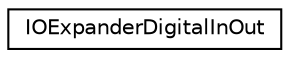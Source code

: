 digraph "Graphical Class Hierarchy"
{
  edge [fontname="Helvetica",fontsize="10",labelfontname="Helvetica",labelfontsize="10"];
  node [fontname="Helvetica",fontsize="10",shape=record];
  rankdir="LR";
  Node0 [label="IOExpanderDigitalInOut",height=0.2,width=0.4,color="black", fillcolor="white", style="filled",URL="$class_i_o_expander_digital_in_out.html",tooltip="A DigitalInOut class meant to replicate basic functionality of the mBed DigitalOut and DigitalIn on t..."];
}
